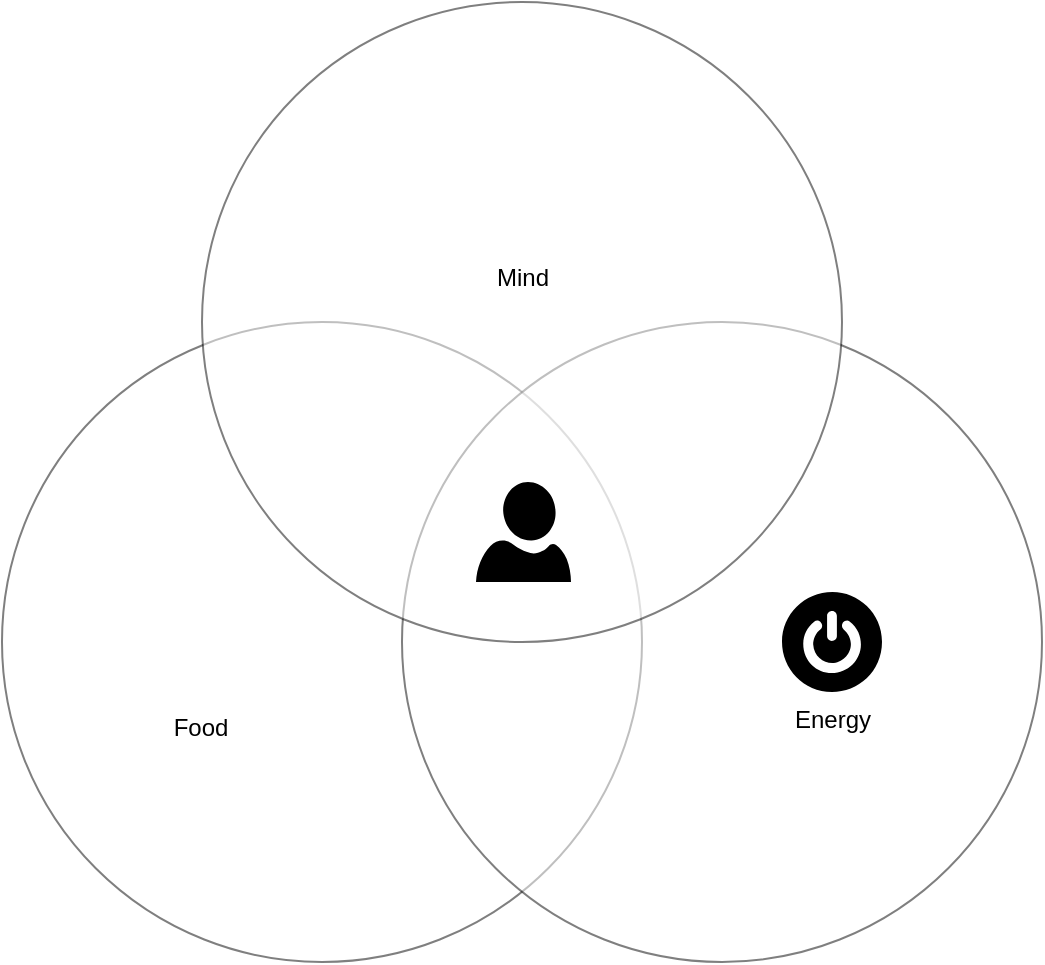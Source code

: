 <mxfile version="26.0.5">
  <diagram name="Page-1" id="Qa73W8nw9gtAEAMgE2KS">
    <mxGraphModel dx="1434" dy="876" grid="1" gridSize="10" guides="1" tooltips="1" connect="1" arrows="1" fold="1" page="1" pageScale="1" pageWidth="850" pageHeight="1100" math="0" shadow="0">
      <root>
        <mxCell id="0" />
        <mxCell id="1" parent="0" />
        <mxCell id="iv6oOa5ACZCAxFHoa43c-1" value="" style="ellipse;whiteSpace=wrap;html=1;aspect=fixed;opacity=50;" vertex="1" parent="1">
          <mxGeometry x="200" y="320" width="320" height="320" as="geometry" />
        </mxCell>
        <mxCell id="iv6oOa5ACZCAxFHoa43c-2" value="" style="ellipse;whiteSpace=wrap;html=1;aspect=fixed;opacity=50;" vertex="1" parent="1">
          <mxGeometry x="400" y="320" width="320" height="320" as="geometry" />
        </mxCell>
        <mxCell id="iv6oOa5ACZCAxFHoa43c-3" value="" style="ellipse;whiteSpace=wrap;html=1;aspect=fixed;opacity=50;" vertex="1" parent="1">
          <mxGeometry x="300" y="160" width="320" height="320" as="geometry" />
        </mxCell>
        <mxCell id="iv6oOa5ACZCAxFHoa43c-7" value="Food" style="shape=image;html=1;verticalAlign=top;verticalLabelPosition=bottom;labelBackgroundColor=#ffffff;imageAspect=0;aspect=fixed;image=https://cdn1.iconfinder.com/data/icons/ionicons-outline-vol-2/512/nutrition-outline-128.png" vertex="1" parent="1">
          <mxGeometry x="270" y="451" width="58" height="58" as="geometry" />
        </mxCell>
        <mxCell id="iv6oOa5ACZCAxFHoa43c-9" value="Mind" style="shape=image;html=1;verticalAlign=top;verticalLabelPosition=bottom;labelBackgroundColor=#ffffff;imageAspect=0;aspect=fixed;image=https://cdn2.iconfinder.com/data/icons/boxicons-regular-vol-1/24/bx-brain-128.png" vertex="1" parent="1">
          <mxGeometry x="433" y="230" width="54" height="54" as="geometry" />
        </mxCell>
        <mxCell id="iv6oOa5ACZCAxFHoa43c-10" value="" style="verticalLabelPosition=bottom;html=1;verticalAlign=top;align=center;strokeColor=none;fillColor=#000000;shape=mxgraph.azure.user;" vertex="1" parent="1">
          <mxGeometry x="437" y="400" width="47.5" height="50" as="geometry" />
        </mxCell>
        <mxCell id="iv6oOa5ACZCAxFHoa43c-11" value="Energy" style="sketch=0;html=1;aspect=fixed;strokeColor=none;shadow=0;fillColor=#000000;verticalAlign=top;labelPosition=center;verticalLabelPosition=bottom;shape=mxgraph.gcp2.a7_power" vertex="1" parent="1">
          <mxGeometry x="590" y="455" width="50" height="50" as="geometry" />
        </mxCell>
      </root>
    </mxGraphModel>
  </diagram>
</mxfile>
